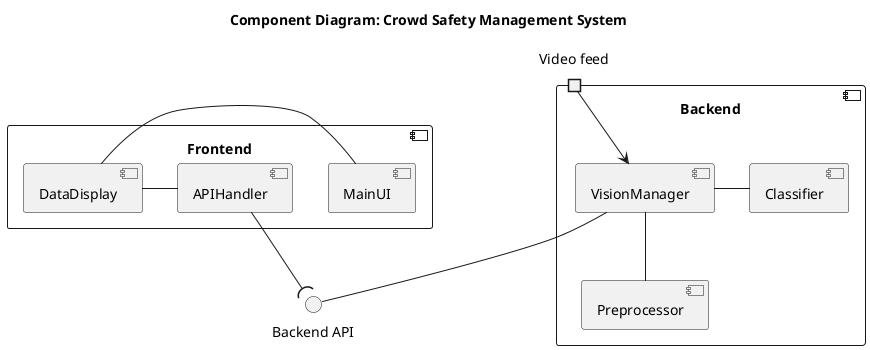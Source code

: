 @startuml

title Component Diagram: Crowd Safety Management System

() "Backend API" as backend_api

[Frontend] as frontend
[Backend] as backend

component backend {
  component [Preprocessor] as preprocessor
  component [Classifier] as classifier
  component [VisionManager] as visionmanager
  visionmanager -- preprocessor
  visionmanager - classifier
  port "Video feed" as video_feed
  video_feed --> visionmanager

}

component frontend {
  component [APIHandler]
  component [DataDisplay]
  component [MainUI]
}

visionmanager -d- backend_api
APIHandler --( backend_api
DataDisplay - MainUI
DataDisplay - APIHandler

@enduml